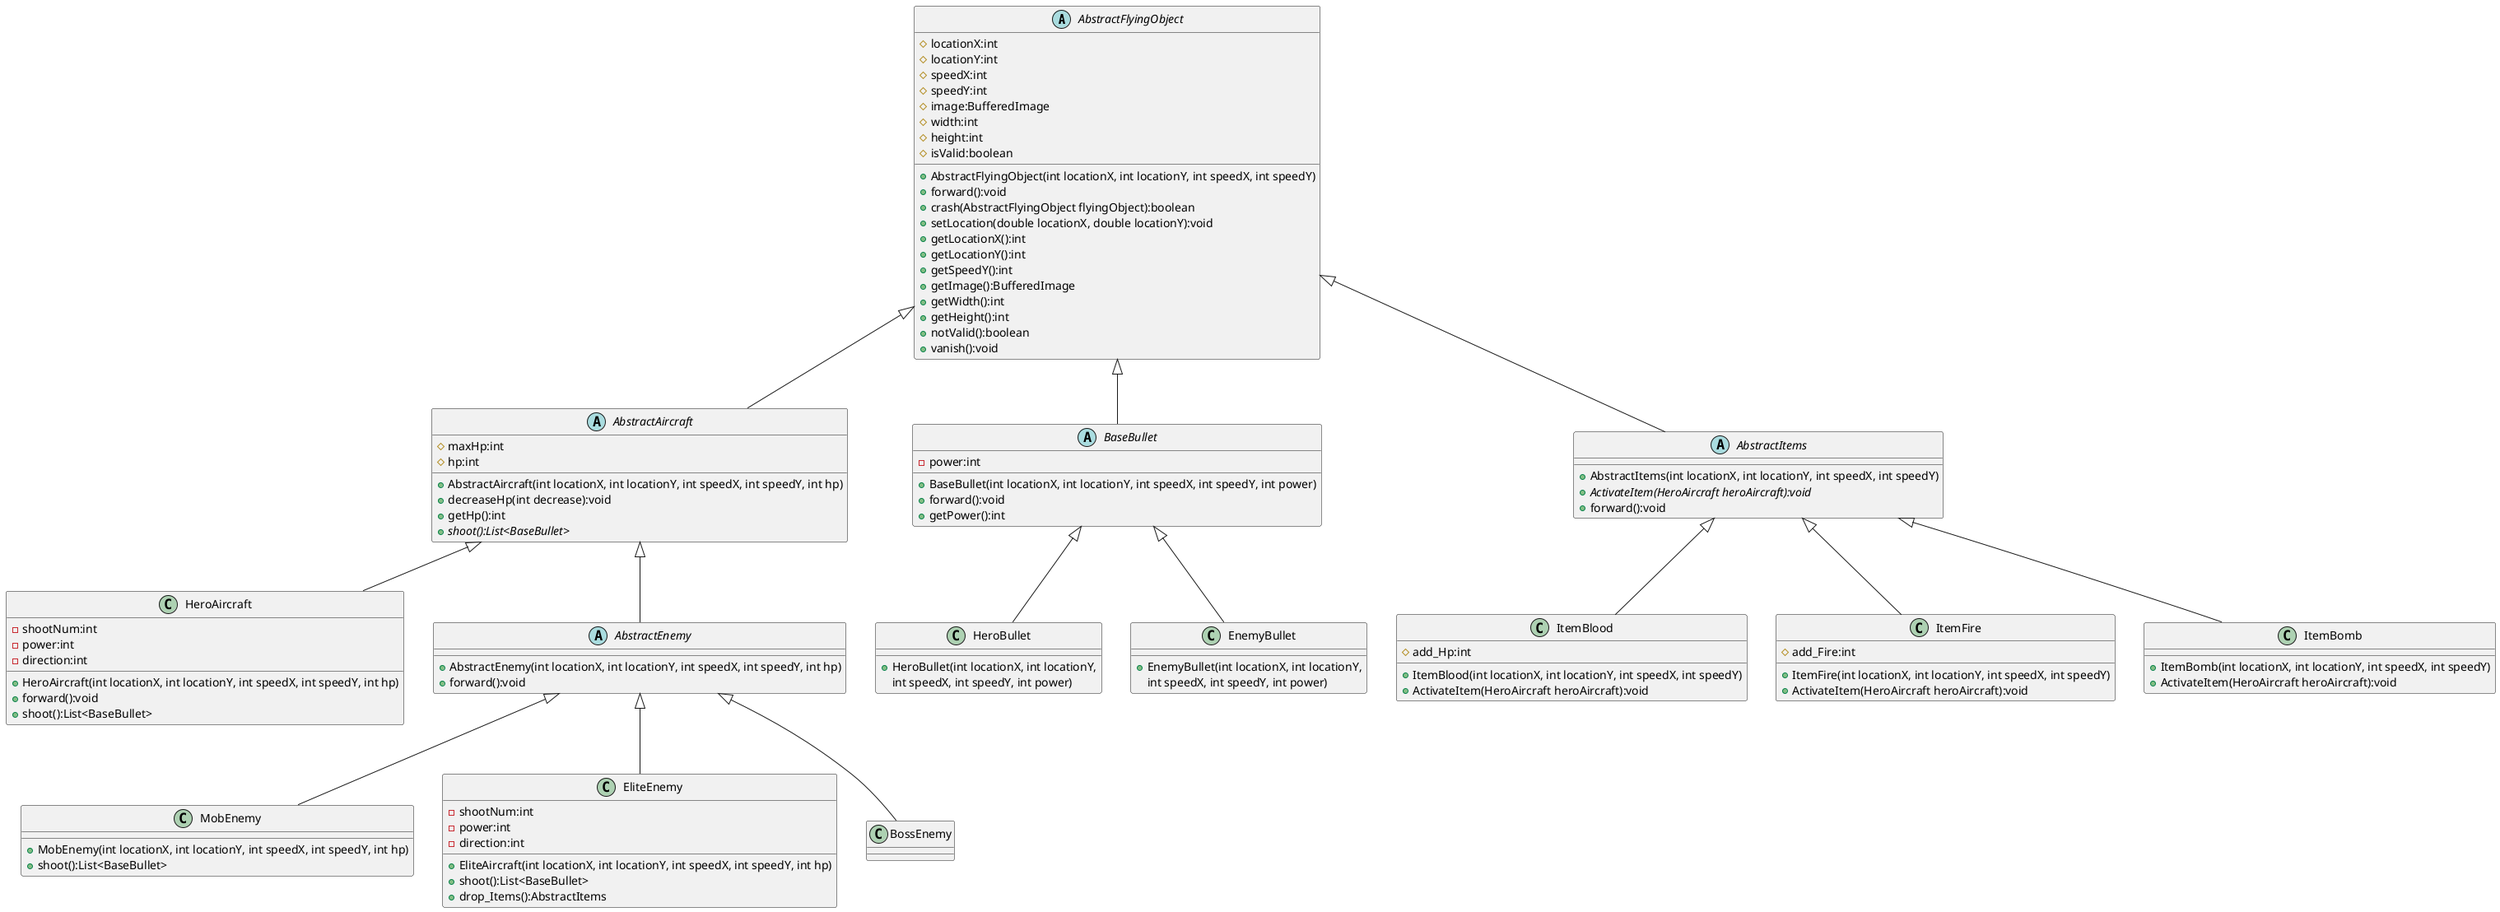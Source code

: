 @startuml
'https://plantuml.com/class-diagram

abstract class AbstractFlyingObject
{
    # locationX:int
    # locationY:int
    # speedX:int
    # speedY:int
    # image:BufferedImage
    # width:int
    # height:int
    # isValid:boolean

    + AbstractFlyingObject(int locationX, int locationY, int speedX, int speedY)
    + forward():void
    + crash(AbstractFlyingObject flyingObject):boolean
    + setLocation(double locationX, double locationY):void
    + getLocationX():int
    + getLocationY():int
    + getSpeedY():int
    + getImage():BufferedImage
    + getWidth():int
    + getHeight():int
    + notValid():boolean
    + vanish():void
}
abstract class AbstractAircraft
{
	# maxHp:int
    # hp:int
    + AbstractAircraft(int locationX, int locationY, int speedX, int speedY, int hp)
    + decreaseHp(int decrease):void
    + getHp():int
    + {abstract} shoot():List<BaseBullet>
 }

abstract class BaseBullet
{
    - power:int
    + BaseBullet(int locationX, int locationY, int speedX, int speedY, int power)
    + forward():void
	+ getPower():int
}

abstract class AbstractItems{
    + AbstractItems(int locationX, int locationY, int speedX, int speedY)
    + {abstract}ActivateItem(HeroAircraft heroAircraft):void
    + forward():void
}

AbstractFlyingObject <|-- AbstractAircraft
AbstractFlyingObject <|-- BaseBullet
AbstractFlyingObject <|-- AbstractItems

AbstractAircraft <|-- HeroAircraft
AbstractAircraft <|-- AbstractEnemy

AbstractEnemy <|-- MobEnemy
AbstractEnemy <|-- EliteEnemy
AbstractEnemy <|-- BossEnemy

AbstractItems <|-- ItemBlood
AbstractItems <|-- ItemFire
AbstractItems <|-- ItemBomb

BaseBullet <|-- HeroBullet
BaseBullet <|-- EnemyBullet

class HeroAircraft {
    - shootNum:int
    - power:int
    - direction:int
    + HeroAircraft(int locationX, int locationY, int speedX, int speedY, int hp)
    + forward():void
    + shoot():List<BaseBullet>
}

abstract class AbstractEnemy{
    + AbstractEnemy(int locationX, int locationY, int speedX, int speedY, int hp)
    + forward():void
}

class MobEnemy {
    + MobEnemy(int locationX, int locationY, int speedX, int speedY, int hp)
    + shoot():List<BaseBullet>
}
class EliteEnemy{
    - shootNum:int
    - power:int
    - direction:int
    + EliteAircraft(int locationX, int locationY, int speedX, int speedY, int hp)
    + shoot():List<BaseBullet>
    + drop_Items():AbstractItems
}

class BossEnemy{

}

class ItemBlood{
    # add_Hp:int
    + ItemBlood(int locationX, int locationY, int speedX, int speedY)
    + ActivateItem(HeroAircraft heroAircraft):void
}

class ItemFire{
    # add_Fire:int
    + ItemFire(int locationX, int locationY, int speedX, int speedY)
    + ActivateItem(HeroAircraft heroAircraft):void
}

class ItemBomb{
    + ItemBomb(int locationX, int locationY, int speedX, int speedY)
    + ActivateItem(HeroAircraft heroAircraft):void
}
class HeroBullet {
    + HeroBullet(int locationX, int locationY,
     int speedX, int speedY, int power)
}

class EnemyBullet {
    + EnemyBullet(int locationX, int locationY,
     int speedX, int speedY, int power)
}

@enduml